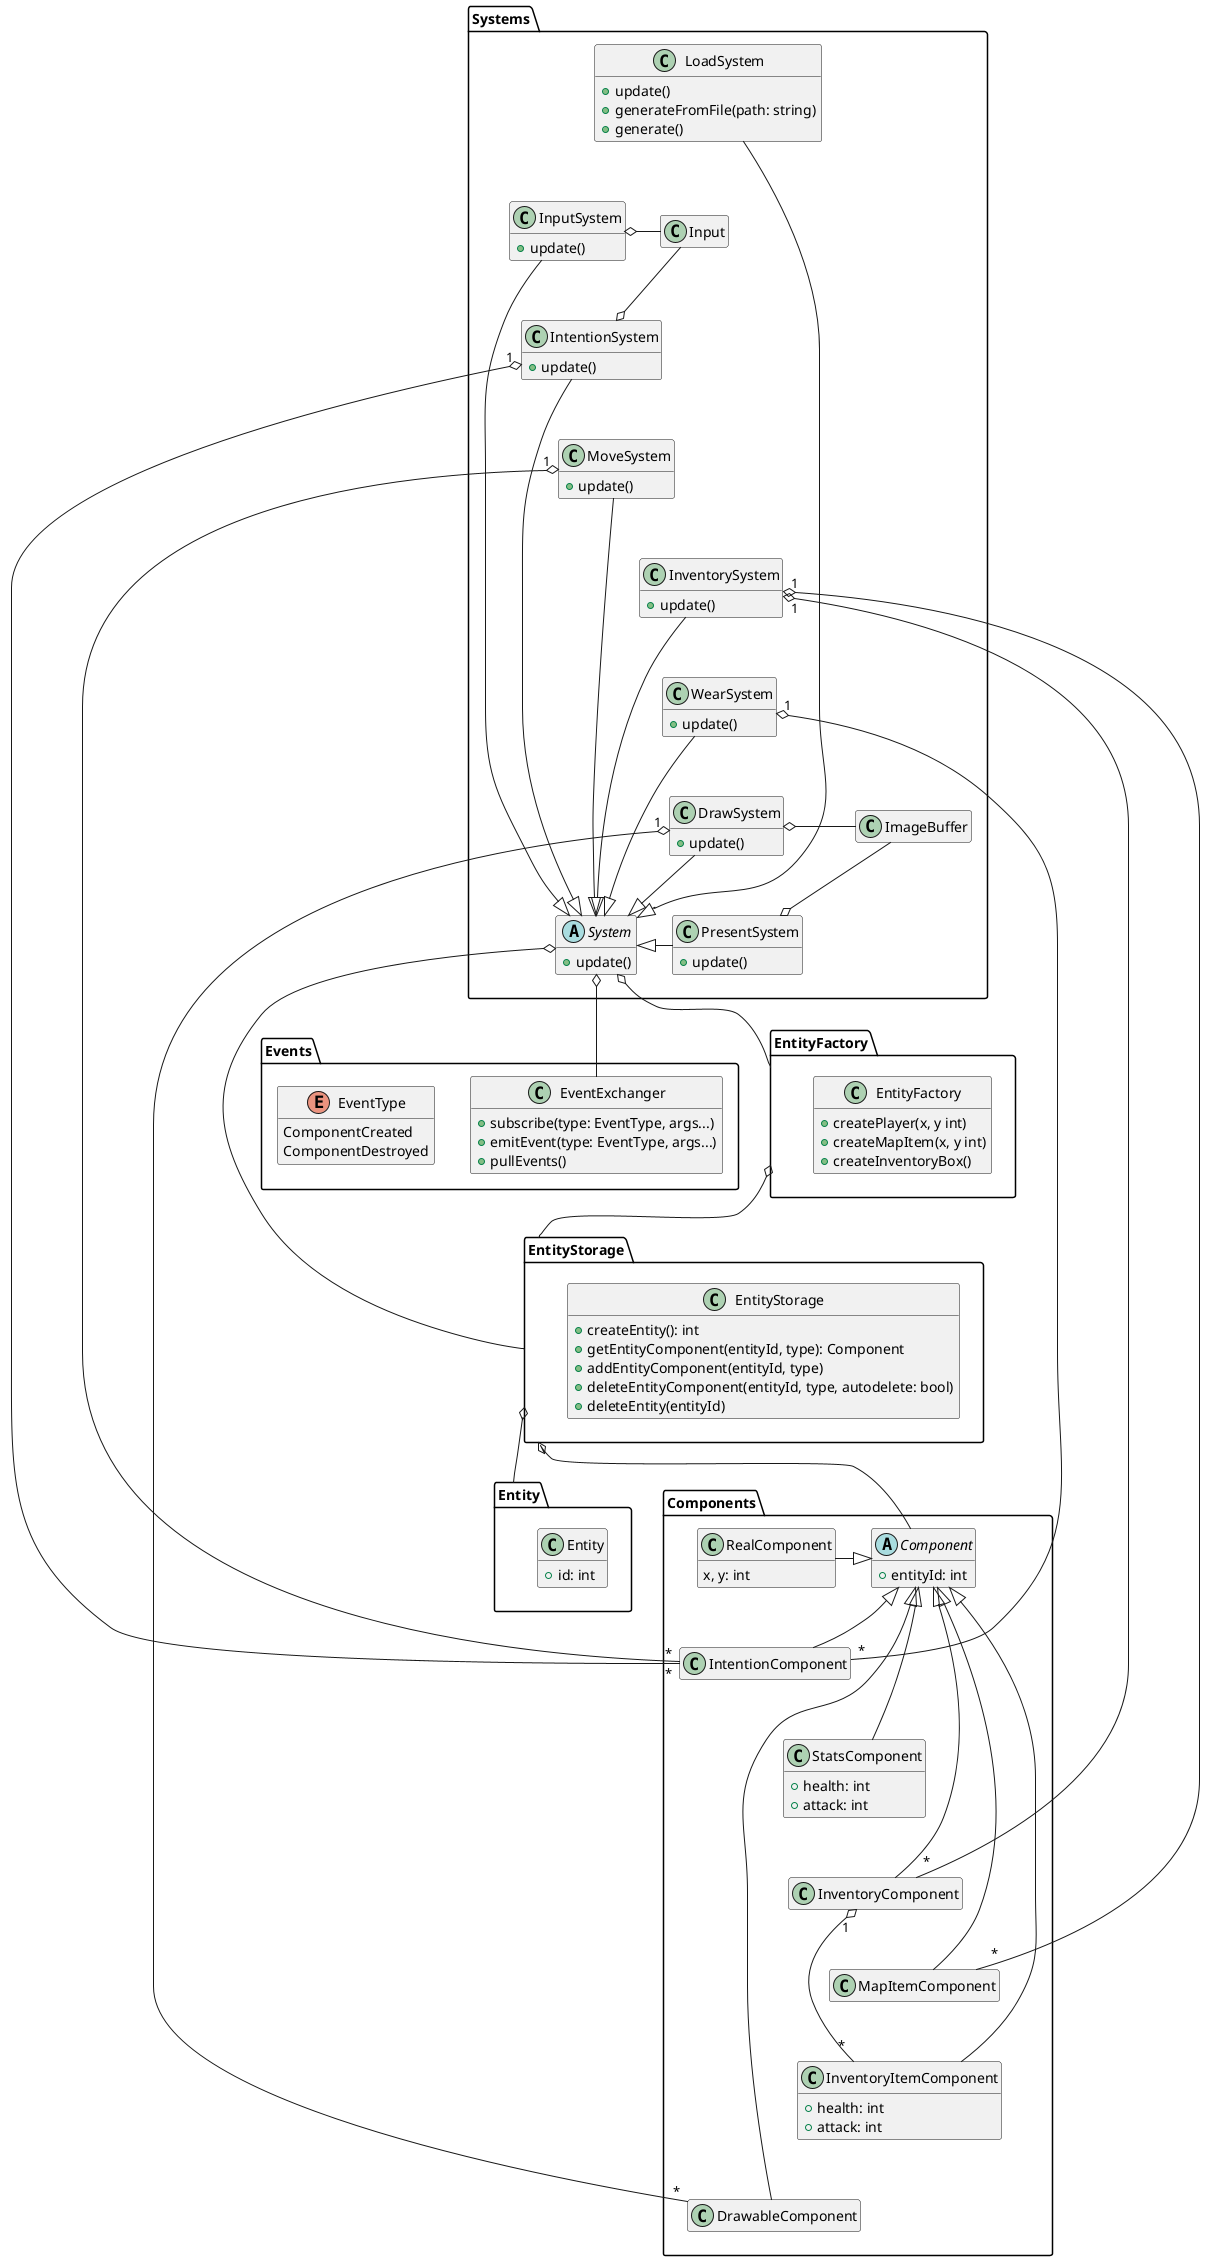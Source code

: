 @startuml
hide empty members

package Entity {
    class Entity {
        + id: int
    }
}

package EntityStorage {
    class EntityStorage {
        + createEntity(): int
        + getEntityComponent(entityId, type): Component
        + addEntityComponent(entityId, type)
        + deleteEntityComponent(entityId, type, autodelete: bool)
        + deleteEntity(entityId)
    }
}

package EntityFactory {
    class EntityFactory {
        + createPlayer(x, y int)
        + createMapItem(x, y int)
        + createInventoryBox()
    }
}

package Systems {
    class Input {
    }

    class ImageBuffer {
    }

    abstract class System {
        + update()
    }

    together {
        class LoadSystem {
            + update()
            + generateFromFile(path: string)
            + generate()
        }

        class InputSystem {
            + update()
        }

        class IntentionSystem {
            + update()
        }

        class MoveSystem {
            + update()
        }

        class InventorySystem {
            + update()
        }

        class WearSystem {
            + update()
        }

        class DrawSystem {
            + update()
        }

        class PresentSystem {
            + update()
        }
    }

    InputSystem o-left- Input
    IntentionSystem o-left- Input

    PresentSystem o-left- ImageBuffer
    DrawSystem o-left- ImageBuffer

    LoadSystem -right-|> System
    InputSystem -right-|> System
    IntentionSystem -right-|> System
    MoveSystem -right-|> System
    InventorySystem -right-|> System
    WearSystem -right-|> System
    DrawSystem -right-|> System
    PresentSystem -right-|> System

    PresentSystem -up[hidden]- DrawSystem
    DrawSystem -up[hidden]- WearSystem
    WearSystem -up[hidden]- InventorySystem
    InventorySystem -up[hidden]- MoveSystem
    MoveSystem -up[hidden]- IntentionSystem
    IntentionSystem -up[hidden]- InputSystem
    InputSystem -up[hidden]- LoadSystem
}

package Components {
    abstract class Component {
        + entityId: int
    }

    together {
        class RealComponent {
            x, y: int
        }

        class IntentionComponent {
        }

        class StatsComponent {
            + health: int
            + attack: int
        }

        class InventoryComponent {
        }

        class MapItemComponent {
        }

        class InventoryItemComponent {
            + health: int
            + attack: int
        }

        class DrawableComponent {
        }
    }

    RealComponent          -left-|> Component
    IntentionComponent     -left-|> Component
    StatsComponent         -left-|> Component
    InventoryComponent     -left-|> Component
    MapItemComponent       -left-|> Component
    InventoryItemComponent -left-|> Component
    DrawableComponent      -left-|> Component

    DrawableComponent -up[hidden]- InventoryItemComponent
    InventoryItemComponent -up[hidden]- MapItemComponent
    MapItemComponent -up[hidden]- InventoryComponent
    InventoryComponent -up[hidden]- StatsComponent
    StatsComponent -up[hidden]- IntentionComponent
    IntentionComponent -up[hidden]- RealComponent

    InventoryComponent "1" o-- "*" InventoryItemComponent
}

package Events {
    class EventExchanger {
        + subscribe(type: EventType, args...)
        + emitEvent(type: EventType, args...)
        + pullEvents()
    }

    enum EventType {
        ComponentCreated
        ComponentDestroyed
    }
}
EntityStorage o-- Entity
EntityStorage o-- Component

IntentionSystem "1" o-- "*" IntentionComponent 
MoveSystem "1" o-- "*" IntentionComponent 
InventorySystem "1" o-- "*" InventoryComponent 
InventorySystem "1" o-- "*" MapItemComponent 
WearSystem "1" o-- "*" IntentionComponent 
DrawSystem "1" o-- "*" DrawableComponent 

System o-- EventExchanger
System o-- EntityStorage
System o-- EntityFactory
EntityFactory o-- EntityStorage

@enduml
